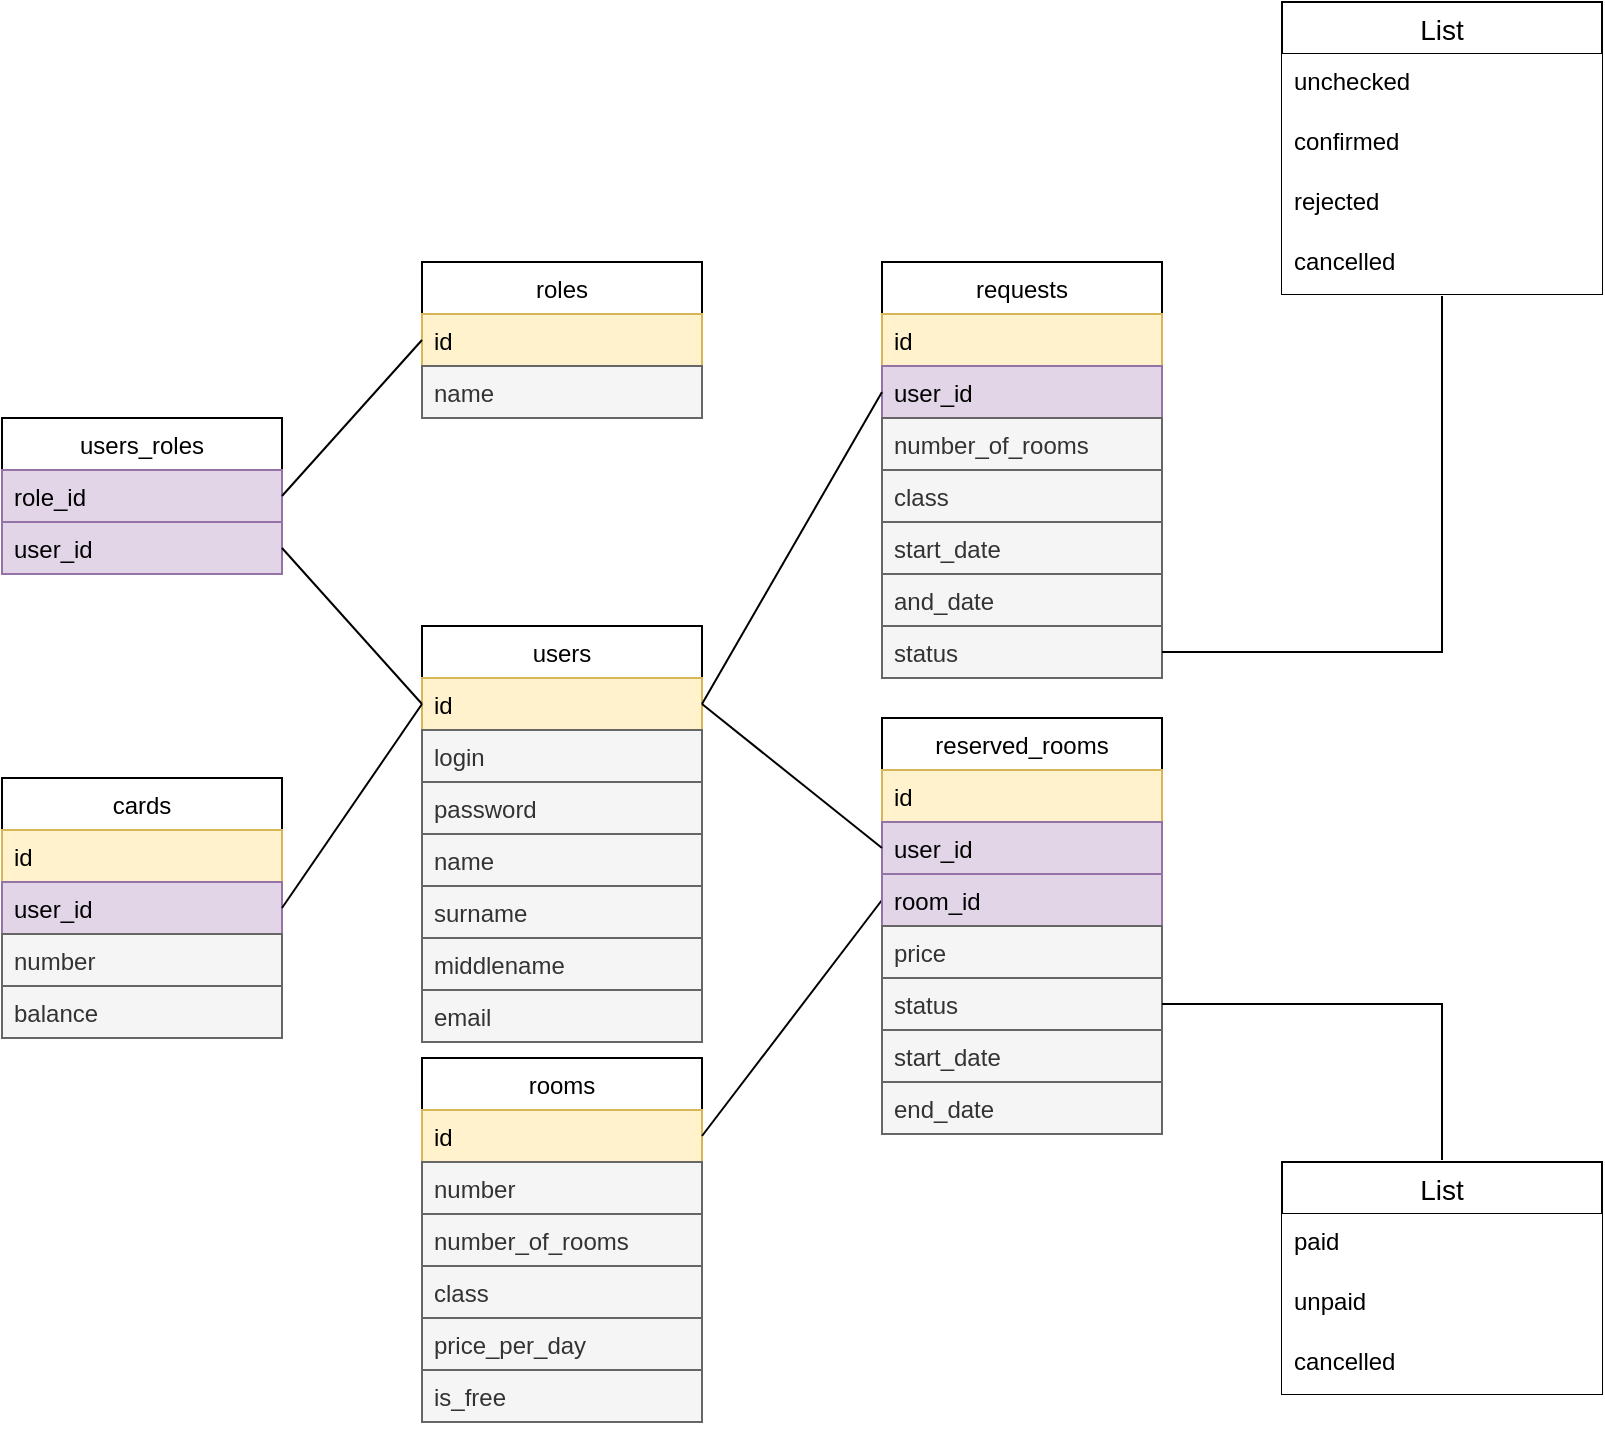 <mxfile version="14.7.4" type="embed"><diagram id="wFvefsIL0ojLdiCR4RyT" name="Page-1"><mxGraphModel dx="925" dy="475" grid="1" gridSize="10" guides="1" tooltips="1" connect="1" arrows="1" fold="1" page="1" pageScale="1" pageWidth="827" pageHeight="1169" math="0" shadow="0"><root><mxCell id="0"/><mxCell id="1" parent="0"/><mxCell id="2EfxvqZbN9Tx3ir7eFEx-1" value="users" style="swimlane;fontStyle=0;childLayout=stackLayout;horizontal=1;startSize=26;horizontalStack=0;resizeParent=1;resizeParentMax=0;resizeLast=0;collapsible=1;marginBottom=0;" parent="1" vertex="1"><mxGeometry x="220" y="332" width="140" height="208" as="geometry"/></mxCell><mxCell id="2EfxvqZbN9Tx3ir7eFEx-2" value="id" style="text;strokeColor=#d6b656;fillColor=#fff2cc;align=left;verticalAlign=top;spacingLeft=4;spacingRight=4;overflow=hidden;rotatable=0;points=[[0,0.5],[1,0.5]];portConstraint=eastwest;" parent="2EfxvqZbN9Tx3ir7eFEx-1" vertex="1"><mxGeometry y="26" width="140" height="26" as="geometry"/></mxCell><mxCell id="3" value="login" style="text;strokeColor=#666666;fillColor=#f5f5f5;align=left;verticalAlign=top;spacingLeft=4;spacingRight=4;overflow=hidden;rotatable=0;points=[[0,0.5],[1,0.5]];portConstraint=eastwest;fontColor=#333333;" parent="2EfxvqZbN9Tx3ir7eFEx-1" vertex="1"><mxGeometry y="52" width="140" height="26" as="geometry"/></mxCell><mxCell id="4" value="password" style="text;strokeColor=#666666;fillColor=#f5f5f5;align=left;verticalAlign=top;spacingLeft=4;spacingRight=4;overflow=hidden;rotatable=0;points=[[0,0.5],[1,0.5]];portConstraint=eastwest;fontColor=#333333;" parent="2EfxvqZbN9Tx3ir7eFEx-1" vertex="1"><mxGeometry y="78" width="140" height="26" as="geometry"/></mxCell><mxCell id="2EfxvqZbN9Tx3ir7eFEx-10" value="name" style="text;strokeColor=#666666;fillColor=#f5f5f5;align=left;verticalAlign=top;spacingLeft=4;spacingRight=4;overflow=hidden;rotatable=0;points=[[0,0.5],[1,0.5]];portConstraint=eastwest;fontColor=#333333;" parent="2EfxvqZbN9Tx3ir7eFEx-1" vertex="1"><mxGeometry y="104" width="140" height="26" as="geometry"/></mxCell><mxCell id="2EfxvqZbN9Tx3ir7eFEx-11" value="surname" style="text;strokeColor=#666666;fillColor=#f5f5f5;align=left;verticalAlign=top;spacingLeft=4;spacingRight=4;overflow=hidden;rotatable=0;points=[[0,0.5],[1,0.5]];portConstraint=eastwest;fontColor=#333333;" parent="2EfxvqZbN9Tx3ir7eFEx-1" vertex="1"><mxGeometry y="130" width="140" height="26" as="geometry"/></mxCell><mxCell id="2EfxvqZbN9Tx3ir7eFEx-12" value="middlename" style="text;strokeColor=#666666;fillColor=#f5f5f5;align=left;verticalAlign=top;spacingLeft=4;spacingRight=4;overflow=hidden;rotatable=0;points=[[0,0.5],[1,0.5]];portConstraint=eastwest;fontColor=#333333;" parent="2EfxvqZbN9Tx3ir7eFEx-1" vertex="1"><mxGeometry y="156" width="140" height="26" as="geometry"/></mxCell><mxCell id="IveBiRxqO5vdpKggcDoV-33" value="email" style="text;strokeColor=#666666;fillColor=#f5f5f5;align=left;verticalAlign=top;spacingLeft=4;spacingRight=4;overflow=hidden;rotatable=0;points=[[0,0.5],[1,0.5]];portConstraint=eastwest;fontColor=#333333;" parent="2EfxvqZbN9Tx3ir7eFEx-1" vertex="1"><mxGeometry y="182" width="140" height="26" as="geometry"/></mxCell><mxCell id="2EfxvqZbN9Tx3ir7eFEx-14" value="rooms" style="swimlane;fontStyle=0;childLayout=stackLayout;horizontal=1;startSize=26;horizontalStack=0;resizeParent=1;resizeParentMax=0;resizeLast=0;collapsible=1;marginBottom=0;" parent="1" vertex="1"><mxGeometry x="220" y="548" width="140" height="182" as="geometry"/></mxCell><mxCell id="2EfxvqZbN9Tx3ir7eFEx-15" value="id" style="text;strokeColor=#d6b656;fillColor=#fff2cc;align=left;verticalAlign=top;spacingLeft=4;spacingRight=4;overflow=hidden;rotatable=0;points=[[0,0.5],[1,0.5]];portConstraint=eastwest;" parent="2EfxvqZbN9Tx3ir7eFEx-14" vertex="1"><mxGeometry y="26" width="140" height="26" as="geometry"/></mxCell><mxCell id="IveBiRxqO5vdpKggcDoV-6" value="number" style="text;strokeColor=#666666;fillColor=#f5f5f5;align=left;verticalAlign=top;spacingLeft=4;spacingRight=4;overflow=hidden;rotatable=0;points=[[0,0.5],[1,0.5]];portConstraint=eastwest;fontColor=#333333;" parent="2EfxvqZbN9Tx3ir7eFEx-14" vertex="1"><mxGeometry y="52" width="140" height="26" as="geometry"/></mxCell><mxCell id="2EfxvqZbN9Tx3ir7eFEx-16" value="number_of_rooms" style="text;strokeColor=#666666;fillColor=#f5f5f5;align=left;verticalAlign=top;spacingLeft=4;spacingRight=4;overflow=hidden;rotatable=0;points=[[0,0.5],[1,0.5]];portConstraint=eastwest;fontColor=#333333;" parent="2EfxvqZbN9Tx3ir7eFEx-14" vertex="1"><mxGeometry y="78" width="140" height="26" as="geometry"/></mxCell><mxCell id="2EfxvqZbN9Tx3ir7eFEx-17" value="class" style="text;strokeColor=#666666;fillColor=#f5f5f5;align=left;verticalAlign=top;spacingLeft=4;spacingRight=4;overflow=hidden;rotatable=0;points=[[0,0.5],[1,0.5]];portConstraint=eastwest;fontColor=#333333;" parent="2EfxvqZbN9Tx3ir7eFEx-14" vertex="1"><mxGeometry y="104" width="140" height="26" as="geometry"/></mxCell><mxCell id="IveBiRxqO5vdpKggcDoV-7" value="price_per_day" style="text;strokeColor=#666666;fillColor=#f5f5f5;align=left;verticalAlign=top;spacingLeft=4;spacingRight=4;overflow=hidden;rotatable=0;points=[[0,0.5],[1,0.5]];portConstraint=eastwest;fontColor=#333333;" parent="2EfxvqZbN9Tx3ir7eFEx-14" vertex="1"><mxGeometry y="130" width="140" height="26" as="geometry"/></mxCell><mxCell id="IveBiRxqO5vdpKggcDoV-5" value="is_free" style="text;strokeColor=#666666;fillColor=#f5f5f5;align=left;verticalAlign=top;spacingLeft=4;spacingRight=4;overflow=hidden;rotatable=0;points=[[0,0.5],[1,0.5]];portConstraint=eastwest;fontColor=#333333;" parent="2EfxvqZbN9Tx3ir7eFEx-14" vertex="1"><mxGeometry y="156" width="140" height="26" as="geometry"/></mxCell><mxCell id="2EfxvqZbN9Tx3ir7eFEx-20" value="requests" style="swimlane;fontStyle=0;childLayout=stackLayout;horizontal=1;startSize=26;horizontalStack=0;resizeParent=1;resizeParentMax=0;resizeLast=0;collapsible=1;marginBottom=0;" parent="1" vertex="1"><mxGeometry x="450" y="150" width="140" height="208" as="geometry"/></mxCell><mxCell id="2EfxvqZbN9Tx3ir7eFEx-21" value="id" style="text;strokeColor=#d6b656;fillColor=#fff2cc;align=left;verticalAlign=top;spacingLeft=4;spacingRight=4;overflow=hidden;rotatable=0;points=[[0,0.5],[1,0.5]];portConstraint=eastwest;" parent="2EfxvqZbN9Tx3ir7eFEx-20" vertex="1"><mxGeometry y="26" width="140" height="26" as="geometry"/></mxCell><mxCell id="2EfxvqZbN9Tx3ir7eFEx-22" value="user_id" style="text;strokeColor=#9673a6;fillColor=#e1d5e7;align=left;verticalAlign=top;spacingLeft=4;spacingRight=4;overflow=hidden;rotatable=0;points=[[0,0.5],[1,0.5]];portConstraint=eastwest;" parent="2EfxvqZbN9Tx3ir7eFEx-20" vertex="1"><mxGeometry y="52" width="140" height="26" as="geometry"/></mxCell><mxCell id="IveBiRxqO5vdpKggcDoV-2" value="number_of_rooms" style="text;strokeColor=#666666;fillColor=#f5f5f5;align=left;verticalAlign=top;spacingLeft=4;spacingRight=4;overflow=hidden;rotatable=0;points=[[0,0.5],[1,0.5]];portConstraint=eastwest;fontColor=#333333;" parent="2EfxvqZbN9Tx3ir7eFEx-20" vertex="1"><mxGeometry y="78" width="140" height="26" as="geometry"/></mxCell><mxCell id="IveBiRxqO5vdpKggcDoV-3" value="class" style="text;strokeColor=#666666;fillColor=#f5f5f5;align=left;verticalAlign=top;spacingLeft=4;spacingRight=4;overflow=hidden;rotatable=0;points=[[0,0.5],[1,0.5]];portConstraint=eastwest;fontColor=#333333;" parent="2EfxvqZbN9Tx3ir7eFEx-20" vertex="1"><mxGeometry y="104" width="140" height="26" as="geometry"/></mxCell><mxCell id="IveBiRxqO5vdpKggcDoV-4" value="start_date" style="text;strokeColor=#666666;fillColor=#f5f5f5;align=left;verticalAlign=top;spacingLeft=4;spacingRight=4;overflow=hidden;rotatable=0;points=[[0,0.5],[1,0.5]];portConstraint=eastwest;fontColor=#333333;" parent="2EfxvqZbN9Tx3ir7eFEx-20" vertex="1"><mxGeometry y="130" width="140" height="26" as="geometry"/></mxCell><mxCell id="IveBiRxqO5vdpKggcDoV-30" value="and_date" style="text;strokeColor=#666666;fillColor=#f5f5f5;align=left;verticalAlign=top;spacingLeft=4;spacingRight=4;overflow=hidden;rotatable=0;points=[[0,0.5],[1,0.5]];portConstraint=eastwest;fontColor=#333333;" parent="2EfxvqZbN9Tx3ir7eFEx-20" vertex="1"><mxGeometry y="156" width="140" height="26" as="geometry"/></mxCell><mxCell id="IveBiRxqO5vdpKggcDoV-1" value="status" style="text;strokeColor=#666666;fillColor=#f5f5f5;align=left;verticalAlign=top;spacingLeft=4;spacingRight=4;overflow=hidden;rotatable=0;points=[[0,0.5],[1,0.5]];portConstraint=eastwest;fontColor=#333333;" parent="2EfxvqZbN9Tx3ir7eFEx-20" vertex="1"><mxGeometry y="182" width="140" height="26" as="geometry"/></mxCell><mxCell id="2EfxvqZbN9Tx3ir7eFEx-26" value="roles" style="swimlane;fontStyle=0;childLayout=stackLayout;horizontal=1;startSize=26;horizontalStack=0;resizeParent=1;resizeParentMax=0;resizeLast=0;collapsible=1;marginBottom=0;" parent="1" vertex="1"><mxGeometry x="220" y="150" width="140" height="78" as="geometry"/></mxCell><mxCell id="2EfxvqZbN9Tx3ir7eFEx-27" value="id" style="text;strokeColor=#d6b656;fillColor=#fff2cc;align=left;verticalAlign=top;spacingLeft=4;spacingRight=4;overflow=hidden;rotatable=0;points=[[0,0.5],[1,0.5]];portConstraint=eastwest;" parent="2EfxvqZbN9Tx3ir7eFEx-26" vertex="1"><mxGeometry y="26" width="140" height="26" as="geometry"/></mxCell><mxCell id="2EfxvqZbN9Tx3ir7eFEx-28" value="name" style="text;strokeColor=#666666;fillColor=#f5f5f5;align=left;verticalAlign=top;spacingLeft=4;spacingRight=4;overflow=hidden;rotatable=0;points=[[0,0.5],[1,0.5]];portConstraint=eastwest;fontColor=#333333;" parent="2EfxvqZbN9Tx3ir7eFEx-26" vertex="1"><mxGeometry y="52" width="140" height="26" as="geometry"/></mxCell><mxCell id="2EfxvqZbN9Tx3ir7eFEx-30" value="users_roles" style="swimlane;fontStyle=0;childLayout=stackLayout;horizontal=1;startSize=26;horizontalStack=0;resizeParent=1;resizeParentMax=0;resizeLast=0;collapsible=1;marginBottom=0;" parent="1" vertex="1"><mxGeometry x="10" y="228" width="140" height="78" as="geometry"/></mxCell><mxCell id="2EfxvqZbN9Tx3ir7eFEx-33" value="role_id" style="text;strokeColor=#9673a6;fillColor=#e1d5e7;align=left;verticalAlign=top;spacingLeft=4;spacingRight=4;overflow=hidden;rotatable=0;points=[[0,0.5],[1,0.5]];portConstraint=eastwest;" parent="2EfxvqZbN9Tx3ir7eFEx-30" vertex="1"><mxGeometry y="26" width="140" height="26" as="geometry"/></mxCell><mxCell id="2EfxvqZbN9Tx3ir7eFEx-32" value="user_id" style="text;strokeColor=#9673a6;fillColor=#e1d5e7;align=left;verticalAlign=top;spacingLeft=4;spacingRight=4;overflow=hidden;rotatable=0;points=[[0,0.5],[1,0.5]];portConstraint=eastwest;" parent="2EfxvqZbN9Tx3ir7eFEx-30" vertex="1"><mxGeometry y="52" width="140" height="26" as="geometry"/></mxCell><mxCell id="2EfxvqZbN9Tx3ir7eFEx-35" value="" style="endArrow=none;html=1;rounded=0;entryX=0;entryY=0.5;entryDx=0;entryDy=0;exitX=1;exitY=0.5;exitDx=0;exitDy=0;" parent="1" source="2EfxvqZbN9Tx3ir7eFEx-33" target="2EfxvqZbN9Tx3ir7eFEx-27" edge="1"><mxGeometry width="50" height="50" relative="1" as="geometry"><mxPoint x="260" y="458" as="sourcePoint"/><mxPoint x="310" y="408" as="targetPoint"/></mxGeometry></mxCell><mxCell id="2EfxvqZbN9Tx3ir7eFEx-36" value="" style="endArrow=none;html=1;rounded=0;exitX=1;exitY=0.5;exitDx=0;exitDy=0;entryX=0;entryY=0.5;entryDx=0;entryDy=0;" parent="1" source="2EfxvqZbN9Tx3ir7eFEx-32" target="2EfxvqZbN9Tx3ir7eFEx-2" edge="1"><mxGeometry width="50" height="50" relative="1" as="geometry"><mxPoint x="260" y="458" as="sourcePoint"/><mxPoint x="310" y="408" as="targetPoint"/></mxGeometry></mxCell><mxCell id="2EfxvqZbN9Tx3ir7eFEx-37" value="" style="endArrow=none;html=1;rounded=0;entryX=1;entryY=0.5;entryDx=0;entryDy=0;exitX=0;exitY=0.5;exitDx=0;exitDy=0;" parent="1" source="2EfxvqZbN9Tx3ir7eFEx-22" target="2EfxvqZbN9Tx3ir7eFEx-2" edge="1"><mxGeometry width="50" height="50" relative="1" as="geometry"><mxPoint x="260" y="458" as="sourcePoint"/><mxPoint x="310" y="408" as="targetPoint"/></mxGeometry></mxCell><mxCell id="2EfxvqZbN9Tx3ir7eFEx-38" value="" style="endArrow=none;html=1;rounded=0;entryX=0;entryY=0.5;entryDx=0;entryDy=0;exitX=1;exitY=0.5;exitDx=0;exitDy=0;" parent="1" source="2EfxvqZbN9Tx3ir7eFEx-15" target="2EfxvqZbN9Tx3ir7eFEx-23" edge="1"><mxGeometry width="50" height="50" relative="1" as="geometry"><mxPoint x="260" y="458" as="sourcePoint"/><mxPoint x="310" y="408" as="targetPoint"/></mxGeometry></mxCell><mxCell id="IveBiRxqO5vdpKggcDoV-12" value="cards" style="swimlane;fontStyle=0;childLayout=stackLayout;horizontal=1;startSize=26;horizontalStack=0;resizeParent=1;resizeParentMax=0;resizeLast=0;collapsible=1;marginBottom=0;" parent="1" vertex="1"><mxGeometry x="10" y="408" width="140" height="130" as="geometry"/></mxCell><mxCell id="IveBiRxqO5vdpKggcDoV-13" value="id" style="text;strokeColor=#d6b656;fillColor=#fff2cc;align=left;verticalAlign=top;spacingLeft=4;spacingRight=4;overflow=hidden;rotatable=0;points=[[0,0.5],[1,0.5]];portConstraint=eastwest;" parent="IveBiRxqO5vdpKggcDoV-12" vertex="1"><mxGeometry y="26" width="140" height="26" as="geometry"/></mxCell><mxCell id="IveBiRxqO5vdpKggcDoV-14" value="user_id" style="text;strokeColor=#9673a6;fillColor=#e1d5e7;align=left;verticalAlign=top;spacingLeft=4;spacingRight=4;overflow=hidden;rotatable=0;points=[[0,0.5],[1,0.5]];portConstraint=eastwest;" parent="IveBiRxqO5vdpKggcDoV-12" vertex="1"><mxGeometry y="52" width="140" height="26" as="geometry"/></mxCell><mxCell id="IveBiRxqO5vdpKggcDoV-15" value="number" style="text;strokeColor=#666666;fillColor=#f5f5f5;align=left;verticalAlign=top;spacingLeft=4;spacingRight=4;overflow=hidden;rotatable=0;points=[[0,0.5],[1,0.5]];portConstraint=eastwest;fontColor=#333333;" parent="IveBiRxqO5vdpKggcDoV-12" vertex="1"><mxGeometry y="78" width="140" height="26" as="geometry"/></mxCell><mxCell id="IveBiRxqO5vdpKggcDoV-16" value="balance" style="text;strokeColor=#666666;fillColor=#f5f5f5;align=left;verticalAlign=top;spacingLeft=4;spacingRight=4;overflow=hidden;rotatable=0;points=[[0,0.5],[1,0.5]];portConstraint=eastwest;fontColor=#333333;" parent="IveBiRxqO5vdpKggcDoV-12" vertex="1"><mxGeometry y="104" width="140" height="26" as="geometry"/></mxCell><mxCell id="IveBiRxqO5vdpKggcDoV-18" value="" style="endArrow=none;html=1;rounded=0;entryX=0;entryY=0.5;entryDx=0;entryDy=0;exitX=1;exitY=0.5;exitDx=0;exitDy=0;" parent="1" source="IveBiRxqO5vdpKggcDoV-12" target="2EfxvqZbN9Tx3ir7eFEx-2" edge="1"><mxGeometry width="50" height="50" relative="1" as="geometry"><mxPoint x="450" y="498" as="sourcePoint"/><mxPoint x="500" y="448" as="targetPoint"/></mxGeometry></mxCell><mxCell id="IveBiRxqO5vdpKggcDoV-20" value="reserved_rooms" style="swimlane;fontStyle=0;childLayout=stackLayout;horizontal=1;startSize=26;horizontalStack=0;resizeParent=1;resizeParentMax=0;resizeLast=0;collapsible=1;marginBottom=0;" parent="1" vertex="1"><mxGeometry x="450" y="378" width="140" height="208" as="geometry"/></mxCell><mxCell id="IveBiRxqO5vdpKggcDoV-21" value="id" style="text;strokeColor=#d6b656;fillColor=#fff2cc;align=left;verticalAlign=top;spacingLeft=4;spacingRight=4;overflow=hidden;rotatable=0;points=[[0,0.5],[1,0.5]];portConstraint=eastwest;" parent="IveBiRxqO5vdpKggcDoV-20" vertex="1"><mxGeometry y="26" width="140" height="26" as="geometry"/></mxCell><mxCell id="IveBiRxqO5vdpKggcDoV-26" value="user_id" style="text;strokeColor=#9673a6;fillColor=#e1d5e7;align=left;verticalAlign=top;spacingLeft=4;spacingRight=4;overflow=hidden;rotatable=0;points=[[0,0.5],[1,0.5]];portConstraint=eastwest;" parent="IveBiRxqO5vdpKggcDoV-20" vertex="1"><mxGeometry y="52" width="140" height="26" as="geometry"/></mxCell><mxCell id="2EfxvqZbN9Tx3ir7eFEx-23" value="room_id" style="text;strokeColor=#9673a6;fillColor=#e1d5e7;align=left;verticalAlign=top;spacingLeft=4;spacingRight=4;overflow=hidden;rotatable=0;points=[[0,0.5],[1,0.5]];portConstraint=eastwest;" parent="IveBiRxqO5vdpKggcDoV-20" vertex="1"><mxGeometry y="78" width="140" height="26" as="geometry"/></mxCell><mxCell id="IveBiRxqO5vdpKggcDoV-32" value="price" style="text;strokeColor=#666666;fillColor=#f5f5f5;align=left;verticalAlign=top;spacingLeft=4;spacingRight=4;overflow=hidden;rotatable=0;points=[[0,0.5],[1,0.5]];portConstraint=eastwest;fontColor=#333333;" parent="IveBiRxqO5vdpKggcDoV-20" vertex="1"><mxGeometry y="104" width="140" height="26" as="geometry"/></mxCell><mxCell id="IveBiRxqO5vdpKggcDoV-28" value="status" style="text;align=left;verticalAlign=top;spacingLeft=4;spacingRight=4;overflow=hidden;rotatable=0;points=[[0,0.5],[1,0.5]];portConstraint=eastwest;fillColor=#f5f5f5;fontColor=#333333;strokeColor=#666666;" parent="IveBiRxqO5vdpKggcDoV-20" vertex="1"><mxGeometry y="130" width="140" height="26" as="geometry"/></mxCell><mxCell id="IveBiRxqO5vdpKggcDoV-29" value="start_date" style="text;align=left;verticalAlign=top;spacingLeft=4;spacingRight=4;overflow=hidden;rotatable=0;points=[[0,0.5],[1,0.5]];portConstraint=eastwest;fillColor=#f5f5f5;fontColor=#333333;strokeColor=#666666;" parent="IveBiRxqO5vdpKggcDoV-20" vertex="1"><mxGeometry y="156" width="140" height="26" as="geometry"/></mxCell><mxCell id="IveBiRxqO5vdpKggcDoV-31" value="end_date" style="text;align=left;verticalAlign=top;spacingLeft=4;spacingRight=4;overflow=hidden;rotatable=0;points=[[0,0.5],[1,0.5]];portConstraint=eastwest;fillColor=#f5f5f5;fontColor=#333333;strokeColor=#666666;" parent="IveBiRxqO5vdpKggcDoV-20" vertex="1"><mxGeometry y="182" width="140" height="26" as="geometry"/></mxCell><mxCell id="IveBiRxqO5vdpKggcDoV-27" value="" style="endArrow=none;html=1;rounded=0;exitX=0;exitY=0.5;exitDx=0;exitDy=0;entryX=1;entryY=0.5;entryDx=0;entryDy=0;" parent="1" source="IveBiRxqO5vdpKggcDoV-26" target="2EfxvqZbN9Tx3ir7eFEx-2" edge="1"><mxGeometry width="50" height="50" relative="1" as="geometry"><mxPoint x="320" y="498" as="sourcePoint"/><mxPoint x="370" y="448" as="targetPoint"/></mxGeometry></mxCell><mxCell id="5" value="List" style="swimlane;fontStyle=0;childLayout=stackLayout;horizontal=1;startSize=26;horizontalStack=0;resizeParent=1;resizeParentMax=0;resizeLast=0;collapsible=1;marginBottom=0;align=center;fontSize=14;rounded=0;swimlaneLine=1;perimeterSpacing=1;" vertex="1" parent="1"><mxGeometry x="650" y="20" width="160" height="146" as="geometry"/></mxCell><mxCell id="6" value="unchecked" style="text;spacingLeft=4;spacingRight=4;overflow=hidden;rotatable=0;points=[[0,0.5],[1,0.5]];portConstraint=eastwest;fontSize=12;fillColor=#ffffff;" vertex="1" parent="5"><mxGeometry y="26" width="160" height="30" as="geometry"/></mxCell><mxCell id="7" value="confirmed" style="text;strokeColor=none;spacingLeft=4;spacingRight=4;overflow=hidden;rotatable=0;points=[[0,0.5],[1,0.5]];portConstraint=eastwest;fontSize=12;fillColor=#ffffff;" vertex="1" parent="5"><mxGeometry y="56" width="160" height="30" as="geometry"/></mxCell><mxCell id="8" value="rejected" style="text;strokeColor=none;spacingLeft=4;spacingRight=4;overflow=hidden;rotatable=0;points=[[0,0.5],[1,0.5]];portConstraint=eastwest;fontSize=12;fillColor=#ffffff;" vertex="1" parent="5"><mxGeometry y="86" width="160" height="30" as="geometry"/></mxCell><mxCell id="9" value="cancelled" style="text;strokeColor=none;spacingLeft=4;spacingRight=4;overflow=hidden;rotatable=0;points=[[0,0.5],[1,0.5]];portConstraint=eastwest;fontSize=12;fillColor=#ffffff;" vertex="1" parent="5"><mxGeometry y="116" width="160" height="30" as="geometry"/></mxCell><mxCell id="11" value="" style="endArrow=none;html=1;rounded=0;entryX=1;entryY=0.5;entryDx=0;entryDy=0;exitX=0.5;exitY=1;exitDx=0;exitDy=0;" edge="1" parent="1" source="5" target="IveBiRxqO5vdpKggcDoV-1"><mxGeometry width="50" height="50" relative="1" as="geometry"><mxPoint x="770" y="220" as="sourcePoint"/><mxPoint x="680" y="376" as="targetPoint"/><Array as="points"><mxPoint x="730" y="345"/></Array></mxGeometry></mxCell><mxCell id="19" value="List" style="swimlane;fontStyle=0;childLayout=stackLayout;horizontal=1;startSize=26;horizontalStack=0;resizeParent=1;resizeParentMax=0;resizeLast=0;collapsible=1;marginBottom=0;align=center;fontSize=14;rounded=0;swimlaneLine=1;perimeterSpacing=1;" vertex="1" parent="1"><mxGeometry x="650" y="600" width="160" height="116" as="geometry"/></mxCell><mxCell id="20" value="paid" style="text;spacingLeft=4;spacingRight=4;overflow=hidden;rotatable=0;points=[[0,0.5],[1,0.5]];portConstraint=eastwest;fontSize=12;fillColor=#ffffff;" vertex="1" parent="19"><mxGeometry y="26" width="160" height="30" as="geometry"/></mxCell><mxCell id="21" value="unpaid" style="text;strokeColor=none;spacingLeft=4;spacingRight=4;overflow=hidden;rotatable=0;points=[[0,0.5],[1,0.5]];portConstraint=eastwest;fontSize=12;fillColor=#ffffff;" vertex="1" parent="19"><mxGeometry y="56" width="160" height="30" as="geometry"/></mxCell><mxCell id="23" value="cancelled" style="text;strokeColor=none;spacingLeft=4;spacingRight=4;overflow=hidden;rotatable=0;points=[[0,0.5],[1,0.5]];portConstraint=eastwest;fontSize=12;fillColor=#ffffff;" vertex="1" parent="19"><mxGeometry y="86" width="160" height="30" as="geometry"/></mxCell><mxCell id="24" value="" style="endArrow=none;html=1;rounded=0;entryX=1;entryY=0.5;entryDx=0;entryDy=0;exitX=0.5;exitY=0;exitDx=0;exitDy=0;" edge="1" parent="1" source="19" target="IveBiRxqO5vdpKggcDoV-28"><mxGeometry width="50" height="50" relative="1" as="geometry"><mxPoint x="740" y="177" as="sourcePoint"/><mxPoint x="600" y="355" as="targetPoint"/><Array as="points"><mxPoint x="730" y="521"/></Array></mxGeometry></mxCell></root></mxGraphModel></diagram></mxfile>